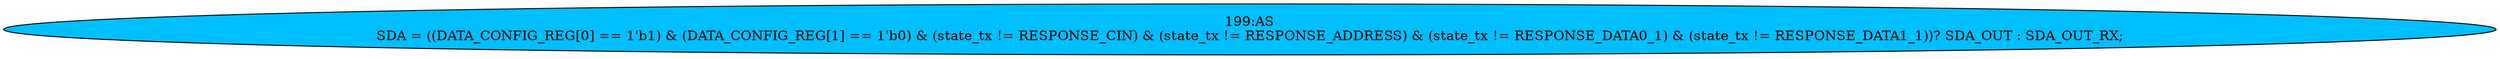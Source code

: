 strict digraph "" {
	node [label="\N"];
	"199:AS"	 [ast="<pyverilog.vparser.ast.Assign object at 0x7f093246f4d0>",
		def_var="['SDA']",
		fillcolor=deepskyblue,
		label="199:AS
SDA = ((DATA_CONFIG_REG[0] == 1'b1) & (DATA_CONFIG_REG[1] == 1'b0) & (state_tx != RESPONSE_CIN) & (state_tx != RESPONSE_ADDRESS) & (\
state_tx != RESPONSE_DATA0_1) & (state_tx != RESPONSE_DATA1_1))? SDA_OUT : SDA_OUT_RX;",
		statements="[]",
		style=filled,
		typ=Assign,
		use_var="['DATA_CONFIG_REG', 'DATA_CONFIG_REG', 'state_tx', 'RESPONSE_CIN', 'state_tx', 'RESPONSE_ADDRESS', 'state_tx', 'RESPONSE_DATA0_1', '\
state_tx', 'RESPONSE_DATA1_1', 'SDA_OUT', 'SDA_OUT_RX']"];
}
